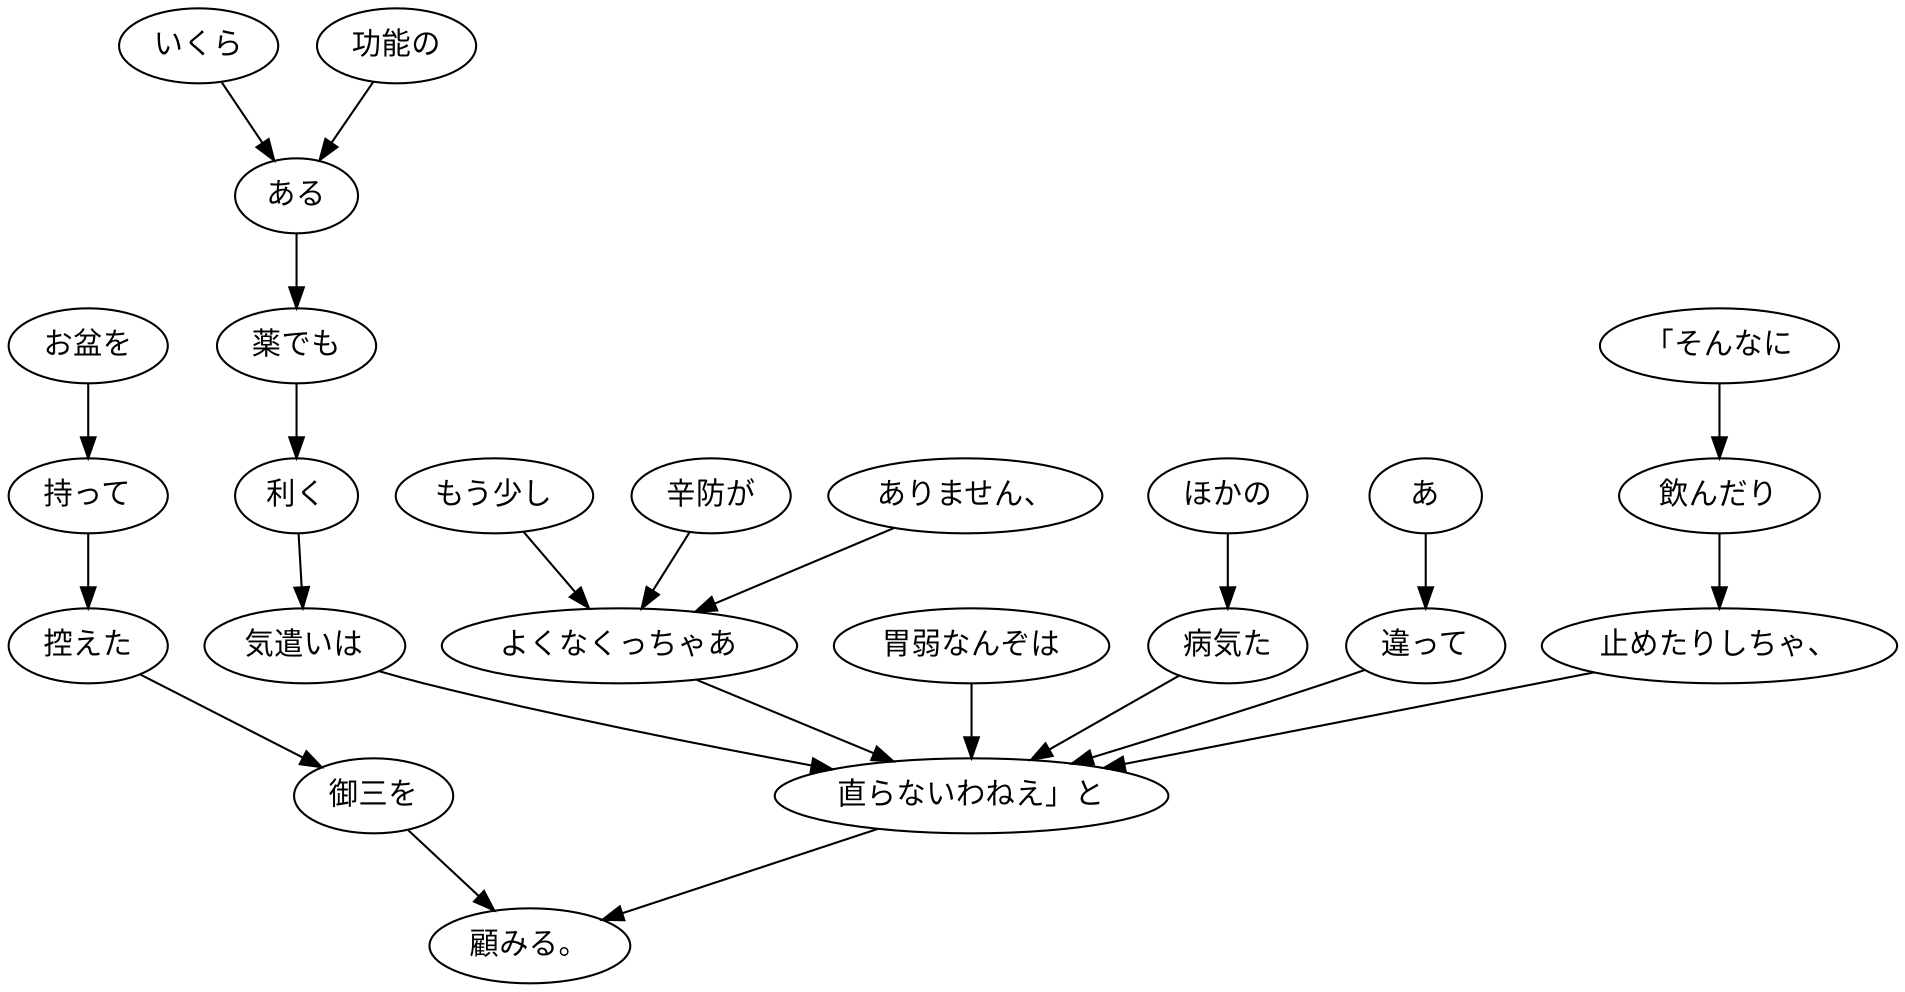 digraph graph465 {
	node0 [label="「そんなに"];
	node1 [label="飲んだり"];
	node2 [label="止めたりしちゃ、"];
	node3 [label="いくら"];
	node4 [label="功能の"];
	node5 [label="ある"];
	node6 [label="薬でも"];
	node7 [label="利く"];
	node8 [label="気遣いは"];
	node9 [label="ありません、"];
	node10 [label="もう少し"];
	node11 [label="辛防が"];
	node12 [label="よくなくっちゃあ"];
	node13 [label="胃弱なんぞは"];
	node14 [label="ほかの"];
	node15 [label="病気た"];
	node16 [label="あ"];
	node17 [label="違って"];
	node18 [label="直らないわねえ」と"];
	node19 [label="お盆を"];
	node20 [label="持って"];
	node21 [label="控えた"];
	node22 [label="御三を"];
	node23 [label="顧みる。"];
	node0 -> node1;
	node1 -> node2;
	node2 -> node18;
	node3 -> node5;
	node4 -> node5;
	node5 -> node6;
	node6 -> node7;
	node7 -> node8;
	node8 -> node18;
	node9 -> node12;
	node10 -> node12;
	node11 -> node12;
	node12 -> node18;
	node13 -> node18;
	node14 -> node15;
	node15 -> node18;
	node16 -> node17;
	node17 -> node18;
	node18 -> node23;
	node19 -> node20;
	node20 -> node21;
	node21 -> node22;
	node22 -> node23;
}

